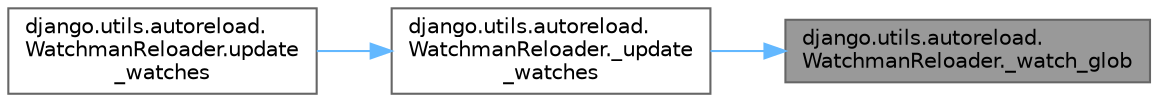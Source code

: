 digraph "django.utils.autoreload.WatchmanReloader._watch_glob"
{
 // LATEX_PDF_SIZE
  bgcolor="transparent";
  edge [fontname=Helvetica,fontsize=10,labelfontname=Helvetica,labelfontsize=10];
  node [fontname=Helvetica,fontsize=10,shape=box,height=0.2,width=0.4];
  rankdir="RL";
  Node1 [id="Node000001",label="django.utils.autoreload.\lWatchmanReloader._watch_glob",height=0.2,width=0.4,color="gray40", fillcolor="grey60", style="filled", fontcolor="black",tooltip=" "];
  Node1 -> Node2 [id="edge1_Node000001_Node000002",dir="back",color="steelblue1",style="solid",tooltip=" "];
  Node2 [id="Node000002",label="django.utils.autoreload.\lWatchmanReloader._update\l_watches",height=0.2,width=0.4,color="grey40", fillcolor="white", style="filled",URL="$classdjango_1_1utils_1_1autoreload_1_1_watchman_reloader.html#a49dd725cc6618284cf44790da45282d9",tooltip=" "];
  Node2 -> Node3 [id="edge2_Node000002_Node000003",dir="back",color="steelblue1",style="solid",tooltip=" "];
  Node3 [id="Node000003",label="django.utils.autoreload.\lWatchmanReloader.update\l_watches",height=0.2,width=0.4,color="grey40", fillcolor="white", style="filled",URL="$classdjango_1_1utils_1_1autoreload_1_1_watchman_reloader.html#ab53cfd10bdf2abe6edb288142b958092",tooltip=" "];
}
